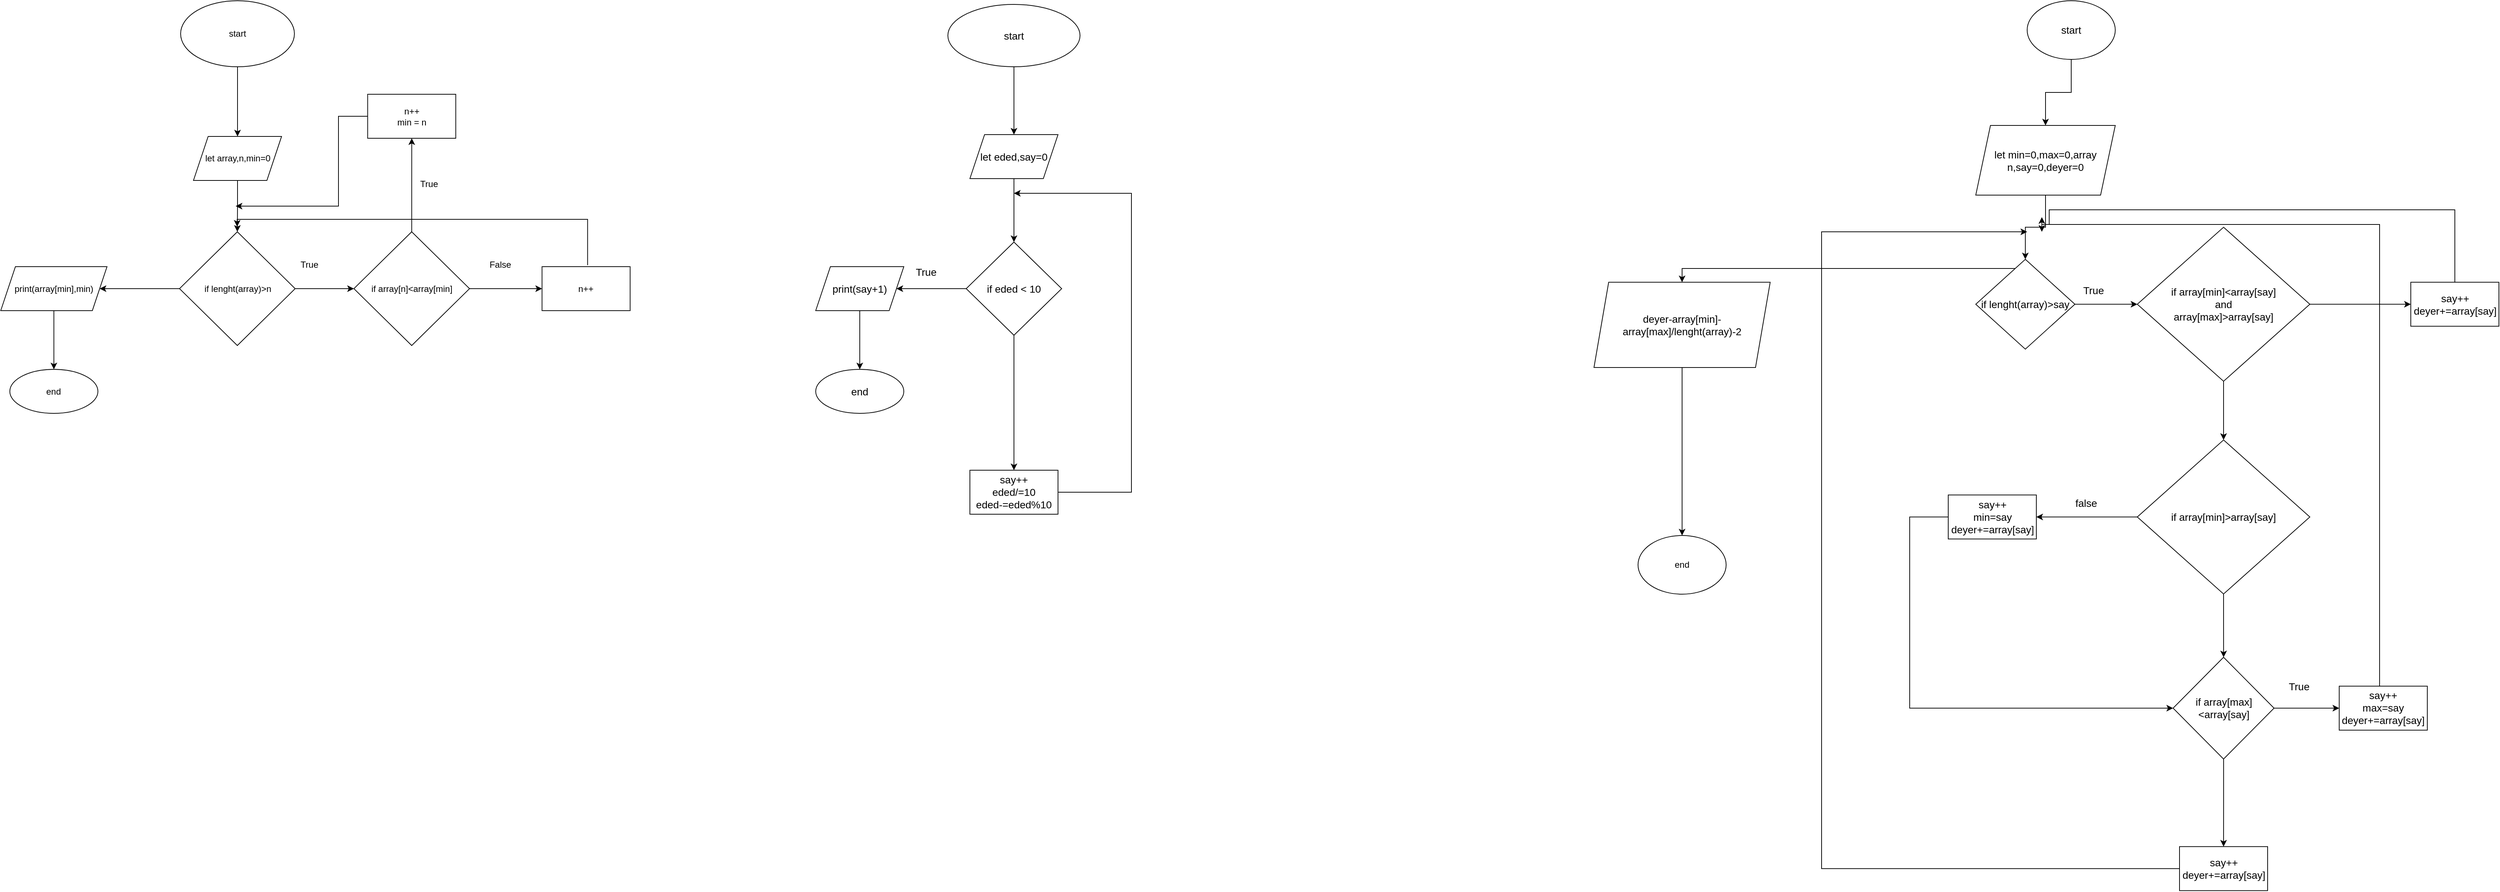<mxfile version="15.5.5" type="github"><diagram id="OD0xX-B3HSdVUbSbX48J" name="Page-1"><mxGraphModel dx="1248" dy="689" grid="1" gridSize="10" guides="1" tooltips="1" connect="1" arrows="1" fold="1" page="1" pageScale="1" pageWidth="850" pageHeight="1100" math="0" shadow="0"><root><mxCell id="0"/><mxCell id="1" parent="0"/><mxCell id="gkJyd1ETupq26F91jbXR-4" value="" style="edgeStyle=orthogonalEdgeStyle;rounded=0;orthogonalLoop=1;jettySize=auto;html=1;" parent="1" source="gkJyd1ETupq26F91jbXR-1" target="gkJyd1ETupq26F91jbXR-3" edge="1"><mxGeometry relative="1" as="geometry"/></mxCell><mxCell id="gkJyd1ETupq26F91jbXR-1" value="start" style="ellipse;whiteSpace=wrap;html=1;" parent="1" vertex="1"><mxGeometry x="305" y="80" width="155" height="90" as="geometry"/></mxCell><mxCell id="gkJyd1ETupq26F91jbXR-6" value="" style="edgeStyle=orthogonalEdgeStyle;rounded=0;orthogonalLoop=1;jettySize=auto;html=1;" parent="1" source="gkJyd1ETupq26F91jbXR-3" target="gkJyd1ETupq26F91jbXR-5" edge="1"><mxGeometry relative="1" as="geometry"/></mxCell><mxCell id="gkJyd1ETupq26F91jbXR-3" value="let array,n,min=0" style="shape=parallelogram;perimeter=parallelogramPerimeter;whiteSpace=wrap;html=1;fixedSize=1;" parent="1" vertex="1"><mxGeometry x="322.5" y="265" width="120" height="60" as="geometry"/></mxCell><mxCell id="gkJyd1ETupq26F91jbXR-12" value="" style="edgeStyle=orthogonalEdgeStyle;rounded=0;orthogonalLoop=1;jettySize=auto;html=1;" parent="1" source="gkJyd1ETupq26F91jbXR-5" target="gkJyd1ETupq26F91jbXR-11" edge="1"><mxGeometry relative="1" as="geometry"/></mxCell><mxCell id="gkJyd1ETupq26F91jbXR-25" value="" style="edgeStyle=orthogonalEdgeStyle;rounded=0;orthogonalLoop=1;jettySize=auto;html=1;" parent="1" source="gkJyd1ETupq26F91jbXR-5" target="gkJyd1ETupq26F91jbXR-24" edge="1"><mxGeometry relative="1" as="geometry"/></mxCell><mxCell id="gkJyd1ETupq26F91jbXR-5" value="if lenght(array)&amp;gt;n" style="rhombus;whiteSpace=wrap;html=1;" parent="1" vertex="1"><mxGeometry x="303.5" y="395" width="157.5" height="155" as="geometry"/></mxCell><mxCell id="gkJyd1ETupq26F91jbXR-14" value="" style="edgeStyle=orthogonalEdgeStyle;rounded=0;orthogonalLoop=1;jettySize=auto;html=1;" parent="1" source="gkJyd1ETupq26F91jbXR-11" target="gkJyd1ETupq26F91jbXR-13" edge="1"><mxGeometry relative="1" as="geometry"/></mxCell><mxCell id="gkJyd1ETupq26F91jbXR-17" value="" style="edgeStyle=orthogonalEdgeStyle;rounded=0;orthogonalLoop=1;jettySize=auto;html=1;" parent="1" source="gkJyd1ETupq26F91jbXR-11" target="gkJyd1ETupq26F91jbXR-16" edge="1"><mxGeometry relative="1" as="geometry"/></mxCell><mxCell id="gkJyd1ETupq26F91jbXR-11" value="if array[n]&amp;lt;array[min]" style="rhombus;whiteSpace=wrap;html=1;" parent="1" vertex="1"><mxGeometry x="541" y="395" width="157.5" height="155" as="geometry"/></mxCell><mxCell id="gkJyd1ETupq26F91jbXR-19" style="edgeStyle=orthogonalEdgeStyle;rounded=0;orthogonalLoop=1;jettySize=auto;html=1;" parent="1" source="gkJyd1ETupq26F91jbXR-13" edge="1"><mxGeometry relative="1" as="geometry"><mxPoint x="380" y="360" as="targetPoint"/><Array as="points"><mxPoint x="520" y="238"/><mxPoint x="520" y="360"/></Array></mxGeometry></mxCell><mxCell id="gkJyd1ETupq26F91jbXR-13" value="n++&lt;br&gt;min = n" style="whiteSpace=wrap;html=1;" parent="1" vertex="1"><mxGeometry x="559.75" y="207.5" width="120" height="60" as="geometry"/></mxCell><mxCell id="gkJyd1ETupq26F91jbXR-15" value="True" style="text;html=1;align=center;verticalAlign=middle;resizable=0;points=[];autosize=1;strokeColor=none;fillColor=none;" parent="1" vertex="1"><mxGeometry x="623" y="320" width="40" height="20" as="geometry"/></mxCell><mxCell id="gkJyd1ETupq26F91jbXR-20" style="edgeStyle=orthogonalEdgeStyle;rounded=0;orthogonalLoop=1;jettySize=auto;html=1;" parent="1" edge="1"><mxGeometry relative="1" as="geometry"><mxPoint x="382" y="388" as="targetPoint"/><mxPoint x="859.3" y="440.5" as="sourcePoint"/><Array as="points"><mxPoint x="859" y="378"/><mxPoint x="382" y="378"/></Array></mxGeometry></mxCell><mxCell id="gkJyd1ETupq26F91jbXR-16" value="n++" style="whiteSpace=wrap;html=1;" parent="1" vertex="1"><mxGeometry x="797.25" y="442.5" width="120" height="60" as="geometry"/></mxCell><mxCell id="gkJyd1ETupq26F91jbXR-18" value="False" style="text;html=1;align=center;verticalAlign=middle;resizable=0;points=[];autosize=1;strokeColor=none;fillColor=none;" parent="1" vertex="1"><mxGeometry x="720" y="430" width="40" height="20" as="geometry"/></mxCell><mxCell id="gkJyd1ETupq26F91jbXR-21" value="True" style="text;html=1;align=center;verticalAlign=middle;resizable=0;points=[];autosize=1;strokeColor=none;fillColor=none;" parent="1" vertex="1"><mxGeometry x="460" y="430" width="40" height="20" as="geometry"/></mxCell><mxCell id="gkJyd1ETupq26F91jbXR-27" value="" style="edgeStyle=orthogonalEdgeStyle;rounded=0;orthogonalLoop=1;jettySize=auto;html=1;" parent="1" source="gkJyd1ETupq26F91jbXR-24" target="gkJyd1ETupq26F91jbXR-26" edge="1"><mxGeometry relative="1" as="geometry"/></mxCell><mxCell id="gkJyd1ETupq26F91jbXR-24" value="print(array[min],min)" style="shape=parallelogram;perimeter=parallelogramPerimeter;whiteSpace=wrap;html=1;fixedSize=1;" parent="1" vertex="1"><mxGeometry x="60" y="442.5" width="144.75" height="60" as="geometry"/></mxCell><mxCell id="gkJyd1ETupq26F91jbXR-26" value="end" style="ellipse;whiteSpace=wrap;html=1;" parent="1" vertex="1"><mxGeometry x="72.375" y="582.5" width="120" height="60" as="geometry"/></mxCell><mxCell id="gkJyd1ETupq26F91jbXR-38" value="" style="edgeStyle=orthogonalEdgeStyle;rounded=0;orthogonalLoop=1;jettySize=auto;html=1;fontSize=14;" parent="1" source="gkJyd1ETupq26F91jbXR-34" target="gkJyd1ETupq26F91jbXR-37" edge="1"><mxGeometry relative="1" as="geometry"/></mxCell><mxCell id="gkJyd1ETupq26F91jbXR-34" value="start" style="ellipse;whiteSpace=wrap;html=1;fontSize=14;" parent="1" vertex="1"><mxGeometry x="1350" y="85" width="180" height="85" as="geometry"/></mxCell><mxCell id="gkJyd1ETupq26F91jbXR-42" style="edgeStyle=orthogonalEdgeStyle;rounded=0;orthogonalLoop=1;jettySize=auto;html=1;fontSize=14;" parent="1" source="gkJyd1ETupq26F91jbXR-37" target="gkJyd1ETupq26F91jbXR-41" edge="1"><mxGeometry relative="1" as="geometry"/></mxCell><mxCell id="gkJyd1ETupq26F91jbXR-37" value="let eded,say=0" style="shape=parallelogram;perimeter=parallelogramPerimeter;whiteSpace=wrap;html=1;fixedSize=1;fontSize=14;" parent="1" vertex="1"><mxGeometry x="1380" y="262.5" width="120" height="60" as="geometry"/></mxCell><mxCell id="gkJyd1ETupq26F91jbXR-48" style="edgeStyle=orthogonalEdgeStyle;rounded=0;orthogonalLoop=1;jettySize=auto;html=1;fontSize=14;" parent="1" source="gkJyd1ETupq26F91jbXR-39" edge="1"><mxGeometry relative="1" as="geometry"><mxPoint x="1440" y="342.471" as="targetPoint"/><Array as="points"><mxPoint x="1600" y="750"/><mxPoint x="1600" y="343"/></Array></mxGeometry></mxCell><mxCell id="gkJyd1ETupq26F91jbXR-39" value="say++&lt;br&gt;eded/=10&lt;br&gt;eded-=eded%10" style="whiteSpace=wrap;html=1;fontSize=14;" parent="1" vertex="1"><mxGeometry x="1380" y="720" width="120" height="60" as="geometry"/></mxCell><mxCell id="gkJyd1ETupq26F91jbXR-43" style="edgeStyle=orthogonalEdgeStyle;rounded=0;orthogonalLoop=1;jettySize=auto;html=1;fontSize=14;" parent="1" source="gkJyd1ETupq26F91jbXR-41" target="gkJyd1ETupq26F91jbXR-39" edge="1"><mxGeometry relative="1" as="geometry"/></mxCell><mxCell id="gkJyd1ETupq26F91jbXR-45" value="" style="edgeStyle=orthogonalEdgeStyle;rounded=0;orthogonalLoop=1;jettySize=auto;html=1;fontSize=14;" parent="1" source="gkJyd1ETupq26F91jbXR-41" target="gkJyd1ETupq26F91jbXR-44" edge="1"><mxGeometry relative="1" as="geometry"/></mxCell><mxCell id="gkJyd1ETupq26F91jbXR-41" value="if eded &amp;lt; 10" style="rhombus;whiteSpace=wrap;html=1;fontSize=14;" parent="1" vertex="1"><mxGeometry x="1375" y="409" width="130" height="127" as="geometry"/></mxCell><mxCell id="gkJyd1ETupq26F91jbXR-47" value="" style="edgeStyle=orthogonalEdgeStyle;rounded=0;orthogonalLoop=1;jettySize=auto;html=1;fontSize=14;" parent="1" source="gkJyd1ETupq26F91jbXR-44" target="gkJyd1ETupq26F91jbXR-46" edge="1"><mxGeometry relative="1" as="geometry"/></mxCell><mxCell id="gkJyd1ETupq26F91jbXR-44" value="print(say+1)" style="shape=parallelogram;perimeter=parallelogramPerimeter;whiteSpace=wrap;html=1;fixedSize=1;fontSize=14;" parent="1" vertex="1"><mxGeometry x="1170" y="442.5" width="120" height="60" as="geometry"/></mxCell><mxCell id="gkJyd1ETupq26F91jbXR-46" value="end" style="ellipse;whiteSpace=wrap;html=1;fontSize=14;" parent="1" vertex="1"><mxGeometry x="1170" y="582.5" width="120" height="60" as="geometry"/></mxCell><mxCell id="gkJyd1ETupq26F91jbXR-49" value="True" style="text;html=1;align=center;verticalAlign=middle;resizable=0;points=[];autosize=1;strokeColor=none;fillColor=none;fontSize=14;" parent="1" vertex="1"><mxGeometry x="1300" y="440" width="40" height="20" as="geometry"/></mxCell><mxCell id="gkJyd1ETupq26F91jbXR-52" value="" style="edgeStyle=orthogonalEdgeStyle;rounded=0;orthogonalLoop=1;jettySize=auto;html=1;fontSize=14;" parent="1" source="gkJyd1ETupq26F91jbXR-50" target="gkJyd1ETupq26F91jbXR-51" edge="1"><mxGeometry relative="1" as="geometry"/></mxCell><mxCell id="gkJyd1ETupq26F91jbXR-50" value="start" style="ellipse;whiteSpace=wrap;html=1;fontSize=14;" parent="1" vertex="1"><mxGeometry x="2820" y="80" width="120" height="80" as="geometry"/></mxCell><mxCell id="gkJyd1ETupq26F91jbXR-54" value="" style="edgeStyle=orthogonalEdgeStyle;rounded=0;orthogonalLoop=1;jettySize=auto;html=1;fontSize=14;" parent="1" source="gkJyd1ETupq26F91jbXR-51" target="gkJyd1ETupq26F91jbXR-53" edge="1"><mxGeometry relative="1" as="geometry"/></mxCell><mxCell id="gkJyd1ETupq26F91jbXR-51" value="let min=0,max=0,array&lt;br&gt;n,say=0,deyer=0" style="shape=parallelogram;perimeter=parallelogramPerimeter;whiteSpace=wrap;html=1;fixedSize=1;fontSize=14;" parent="1" vertex="1"><mxGeometry x="2750" y="250" width="190" height="95" as="geometry"/></mxCell><mxCell id="gkJyd1ETupq26F91jbXR-56" value="" style="edgeStyle=orthogonalEdgeStyle;rounded=0;orthogonalLoop=1;jettySize=auto;html=1;fontSize=14;" parent="1" source="gkJyd1ETupq26F91jbXR-53" target="gkJyd1ETupq26F91jbXR-55" edge="1"><mxGeometry relative="1" as="geometry"/></mxCell><mxCell id="gkJyd1ETupq26F91jbXR-82" value="" style="edgeStyle=orthogonalEdgeStyle;rounded=0;orthogonalLoop=1;jettySize=auto;html=1;fontSize=14;" parent="1" source="gkJyd1ETupq26F91jbXR-53" target="gkJyd1ETupq26F91jbXR-81" edge="1"><mxGeometry relative="1" as="geometry"><Array as="points"><mxPoint x="2350" y="445"/></Array></mxGeometry></mxCell><mxCell id="gkJyd1ETupq26F91jbXR-53" value="if lenght(array)&amp;gt;say" style="rhombus;whiteSpace=wrap;html=1;fontSize=14;" parent="1" vertex="1"><mxGeometry x="2750" y="432.5" width="135" height="122.5" as="geometry"/></mxCell><mxCell id="gkJyd1ETupq26F91jbXR-58" value="" style="edgeStyle=orthogonalEdgeStyle;rounded=0;orthogonalLoop=1;jettySize=auto;html=1;fontSize=14;" parent="1" source="gkJyd1ETupq26F91jbXR-55" target="gkJyd1ETupq26F91jbXR-57" edge="1"><mxGeometry relative="1" as="geometry"/></mxCell><mxCell id="gkJyd1ETupq26F91jbXR-61" value="" style="edgeStyle=orthogonalEdgeStyle;rounded=0;orthogonalLoop=1;jettySize=auto;html=1;fontSize=14;" parent="1" source="gkJyd1ETupq26F91jbXR-55" target="gkJyd1ETupq26F91jbXR-60" edge="1"><mxGeometry relative="1" as="geometry"/></mxCell><mxCell id="gkJyd1ETupq26F91jbXR-55" value="if array[min]&amp;lt;array[say]&lt;br&gt;and&lt;br&gt;array[max]&amp;gt;array[say]" style="rhombus;whiteSpace=wrap;html=1;fontSize=14;" parent="1" vertex="1"><mxGeometry x="2970" y="388.75" width="235" height="210" as="geometry"/></mxCell><mxCell id="gkJyd1ETupq26F91jbXR-59" style="edgeStyle=orthogonalEdgeStyle;rounded=0;orthogonalLoop=1;jettySize=auto;html=1;fontSize=14;" parent="1" source="gkJyd1ETupq26F91jbXR-57" edge="1"><mxGeometry relative="1" as="geometry"><mxPoint x="2840" y="395" as="targetPoint"/><Array as="points"><mxPoint x="3402" y="365"/><mxPoint x="2850" y="365"/><mxPoint x="2850" y="385"/><mxPoint x="2840" y="385"/></Array></mxGeometry></mxCell><mxCell id="gkJyd1ETupq26F91jbXR-57" value="say++&lt;br&gt;deyer+=array[say]" style="whiteSpace=wrap;html=1;fontSize=14;" parent="1" vertex="1"><mxGeometry x="3342.5" y="463.75" width="120" height="60" as="geometry"/></mxCell><mxCell id="gkJyd1ETupq26F91jbXR-63" value="" style="edgeStyle=orthogonalEdgeStyle;rounded=0;orthogonalLoop=1;jettySize=auto;html=1;fontSize=14;" parent="1" source="gkJyd1ETupq26F91jbXR-60" target="gkJyd1ETupq26F91jbXR-62" edge="1"><mxGeometry relative="1" as="geometry"/></mxCell><mxCell id="gkJyd1ETupq26F91jbXR-68" value="" style="edgeStyle=orthogonalEdgeStyle;rounded=0;orthogonalLoop=1;jettySize=auto;html=1;fontSize=14;" parent="1" source="gkJyd1ETupq26F91jbXR-60" target="gkJyd1ETupq26F91jbXR-67" edge="1"><mxGeometry relative="1" as="geometry"/></mxCell><mxCell id="gkJyd1ETupq26F91jbXR-60" value="if array[min]&amp;gt;array[say]&lt;br&gt;" style="rhombus;whiteSpace=wrap;html=1;fontSize=14;" parent="1" vertex="1"><mxGeometry x="2970" y="678.75" width="235" height="210" as="geometry"/></mxCell><mxCell id="gkJyd1ETupq26F91jbXR-73" style="edgeStyle=orthogonalEdgeStyle;rounded=0;orthogonalLoop=1;jettySize=auto;html=1;entryX=0;entryY=0.5;entryDx=0;entryDy=0;fontSize=14;" parent="1" source="gkJyd1ETupq26F91jbXR-62" target="gkJyd1ETupq26F91jbXR-67" edge="1"><mxGeometry relative="1" as="geometry"><Array as="points"><mxPoint x="2660" y="784"/><mxPoint x="2660" y="1044"/></Array></mxGeometry></mxCell><mxCell id="gkJyd1ETupq26F91jbXR-62" value="say++&lt;br&gt;min=say&lt;br&gt;deyer+=array[say]" style="whiteSpace=wrap;html=1;fontSize=14;" parent="1" vertex="1"><mxGeometry x="2712.5" y="753.75" width="120" height="60" as="geometry"/></mxCell><mxCell id="gkJyd1ETupq26F91jbXR-64" value="false" style="text;html=1;align=center;verticalAlign=middle;resizable=0;points=[];autosize=1;strokeColor=none;fillColor=none;fontSize=14;" parent="1" vertex="1"><mxGeometry x="2875" y="755" width="50" height="20" as="geometry"/></mxCell><mxCell id="gkJyd1ETupq26F91jbXR-70" value="" style="edgeStyle=orthogonalEdgeStyle;rounded=0;orthogonalLoop=1;jettySize=auto;html=1;fontSize=14;" parent="1" source="gkJyd1ETupq26F91jbXR-67" target="gkJyd1ETupq26F91jbXR-69" edge="1"><mxGeometry relative="1" as="geometry"/></mxCell><mxCell id="gkJyd1ETupq26F91jbXR-75" value="" style="edgeStyle=orthogonalEdgeStyle;rounded=0;orthogonalLoop=1;jettySize=auto;html=1;fontSize=14;" parent="1" source="gkJyd1ETupq26F91jbXR-67" target="gkJyd1ETupq26F91jbXR-74" edge="1"><mxGeometry relative="1" as="geometry"/></mxCell><mxCell id="gkJyd1ETupq26F91jbXR-67" value="if array[max]&amp;lt;array[say]" style="rhombus;whiteSpace=wrap;html=1;fontSize=14;" parent="1" vertex="1"><mxGeometry x="3018.75" y="975" width="137.5" height="138.75" as="geometry"/></mxCell><mxCell id="gkJyd1ETupq26F91jbXR-77" style="edgeStyle=orthogonalEdgeStyle;rounded=0;orthogonalLoop=1;jettySize=auto;html=1;fontSize=14;" parent="1" source="gkJyd1ETupq26F91jbXR-69" edge="1"><mxGeometry relative="1" as="geometry"><mxPoint x="2840.0" y="375" as="targetPoint"/><Array as="points"><mxPoint x="3300" y="385"/><mxPoint x="2840" y="385"/></Array></mxGeometry></mxCell><mxCell id="gkJyd1ETupq26F91jbXR-69" value="say++&lt;br&gt;max=say&lt;br&gt;deyer+=array[say]" style="whiteSpace=wrap;html=1;fontSize=14;" parent="1" vertex="1"><mxGeometry x="3245" y="1014.375" width="120" height="60" as="geometry"/></mxCell><mxCell id="gkJyd1ETupq26F91jbXR-72" value="True" style="text;html=1;align=center;verticalAlign=middle;resizable=0;points=[];autosize=1;strokeColor=none;fillColor=none;fontSize=14;" parent="1" vertex="1"><mxGeometry x="3170" y="1005" width="40" height="20" as="geometry"/></mxCell><mxCell id="gkJyd1ETupq26F91jbXR-76" style="edgeStyle=orthogonalEdgeStyle;rounded=0;orthogonalLoop=1;jettySize=auto;html=1;exitX=0;exitY=0.5;exitDx=0;exitDy=0;fontSize=14;" parent="1" source="gkJyd1ETupq26F91jbXR-74" edge="1"><mxGeometry relative="1" as="geometry"><mxPoint x="2820" y="395" as="targetPoint"/><Array as="points"><mxPoint x="2540" y="1263"/><mxPoint x="2540" y="395"/></Array></mxGeometry></mxCell><mxCell id="gkJyd1ETupq26F91jbXR-74" value="say++&lt;br&gt;deyer+=array[say]" style="whiteSpace=wrap;html=1;fontSize=14;" parent="1" vertex="1"><mxGeometry x="3027.5" y="1233.125" width="120" height="60" as="geometry"/></mxCell><mxCell id="gkJyd1ETupq26F91jbXR-78" value="True" style="text;html=1;align=center;verticalAlign=middle;resizable=0;points=[];autosize=1;strokeColor=none;fillColor=none;fontSize=14;" parent="1" vertex="1"><mxGeometry x="2890" y="465" width="40" height="20" as="geometry"/></mxCell><mxCell id="Gtz8es7BFF9GCbG6LX99-2" style="edgeStyle=orthogonalEdgeStyle;rounded=0;orthogonalLoop=1;jettySize=auto;html=1;" parent="1" source="gkJyd1ETupq26F91jbXR-81" target="Gtz8es7BFF9GCbG6LX99-1" edge="1"><mxGeometry relative="1" as="geometry"/></mxCell><mxCell id="gkJyd1ETupq26F91jbXR-81" value="deyer-array[min]-array[max]/lenght(array)-2" style="shape=parallelogram;perimeter=parallelogramPerimeter;whiteSpace=wrap;html=1;fixedSize=1;fontSize=14;" parent="1" vertex="1"><mxGeometry x="2230" y="463.75" width="240" height="116.25" as="geometry"/></mxCell><mxCell id="Gtz8es7BFF9GCbG6LX99-1" value="end" style="ellipse;whiteSpace=wrap;html=1;" parent="1" vertex="1"><mxGeometry x="2290" y="809" width="120" height="80" as="geometry"/></mxCell></root></mxGraphModel></diagram></mxfile>